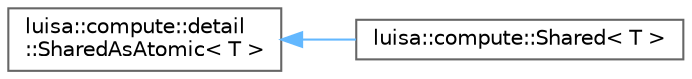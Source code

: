 digraph "类继承关系图"
{
 // LATEX_PDF_SIZE
  bgcolor="transparent";
  edge [fontname=Helvetica,fontsize=10,labelfontname=Helvetica,labelfontsize=10];
  node [fontname=Helvetica,fontsize=10,shape=box,height=0.2,width=0.4];
  rankdir="LR";
  Node0 [id="Node000000",label="luisa::compute::detail\l::SharedAsAtomic\< T \>",height=0.2,width=0.4,color="grey40", fillcolor="white", style="filled",URL="$structluisa_1_1compute_1_1detail_1_1_shared_as_atomic_3_01_t_01_4.html",tooltip=" "];
  Node0 -> Node1 [id="edge1347_Node000000_Node000001",dir="back",color="steelblue1",style="solid",tooltip=" "];
  Node1 [id="Node000001",label="luisa::compute::Shared\< T \>",height=0.2,width=0.4,color="grey40", fillcolor="white", style="filled",URL="$classluisa_1_1compute_1_1_shared.html",tooltip="Shared class"];
}
